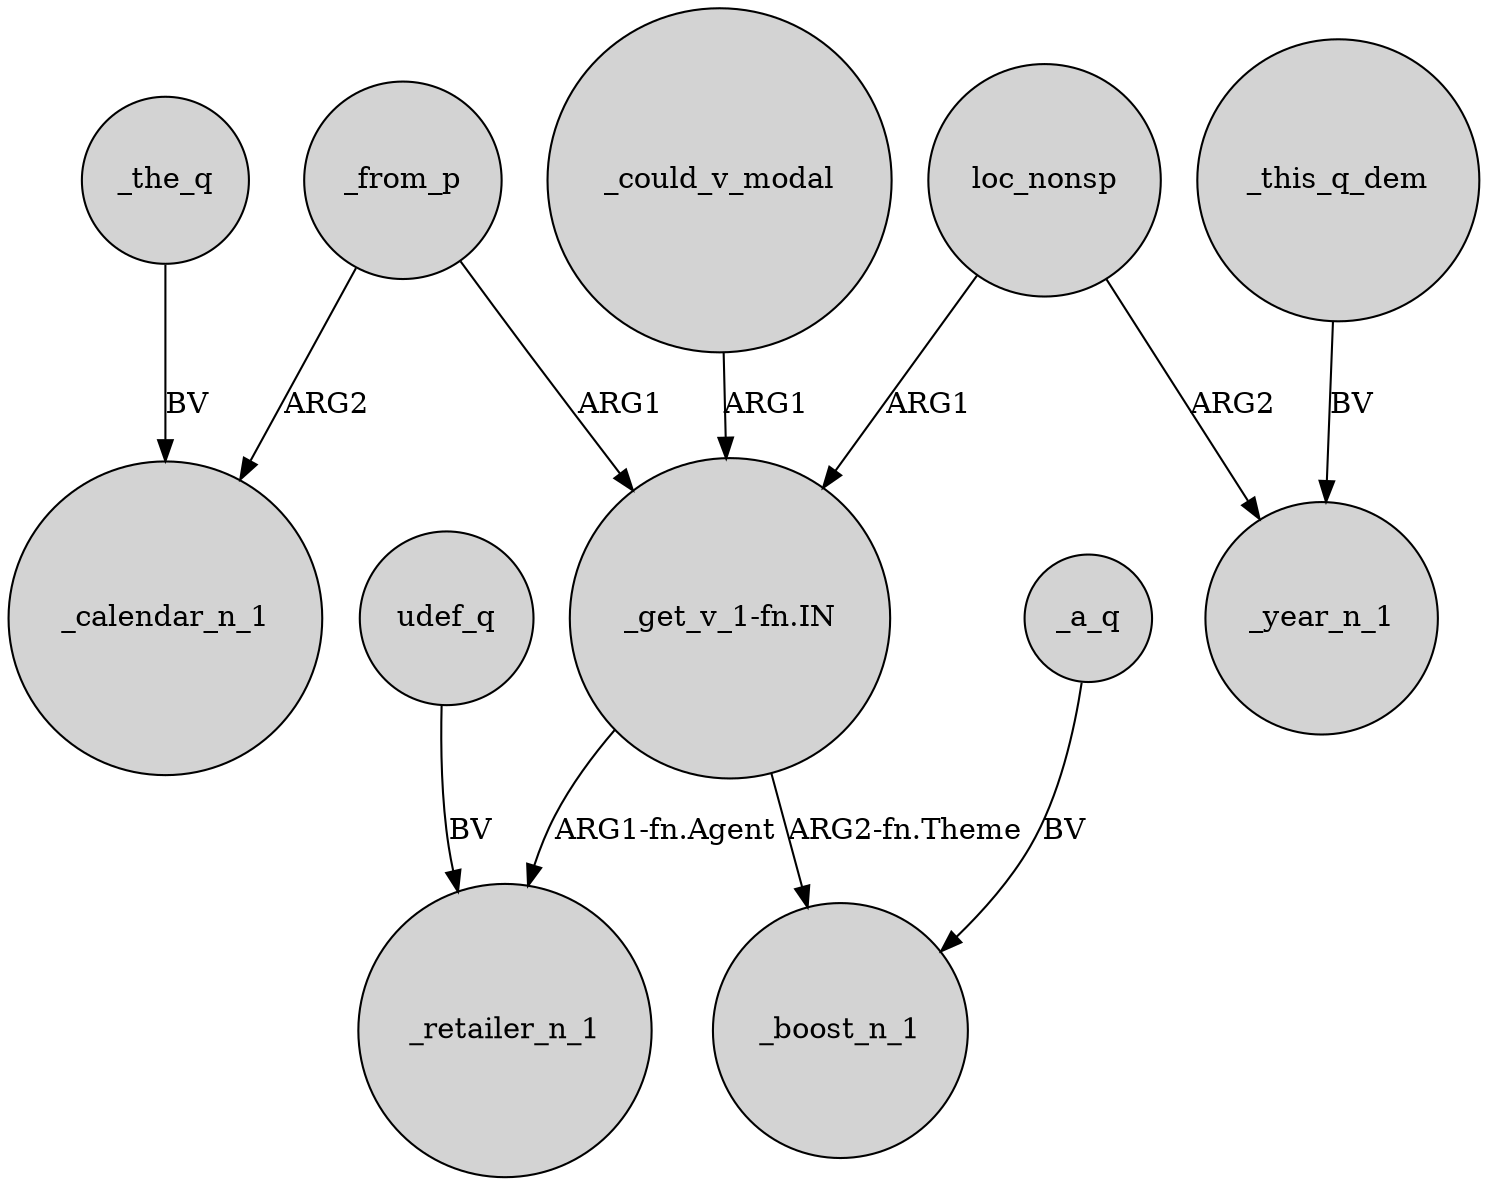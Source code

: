 digraph {
	node [shape=circle style=filled]
	"_get_v_1-fn.IN" -> _retailer_n_1 [label="ARG1-fn.Agent"]
	_from_p -> _calendar_n_1 [label=ARG2]
	udef_q -> _retailer_n_1 [label=BV]
	_from_p -> "_get_v_1-fn.IN" [label=ARG1]
	loc_nonsp -> "_get_v_1-fn.IN" [label=ARG1]
	_a_q -> _boost_n_1 [label=BV]
	loc_nonsp -> _year_n_1 [label=ARG2]
	_could_v_modal -> "_get_v_1-fn.IN" [label=ARG1]
	_the_q -> _calendar_n_1 [label=BV]
	"_get_v_1-fn.IN" -> _boost_n_1 [label="ARG2-fn.Theme"]
	_this_q_dem -> _year_n_1 [label=BV]
}
